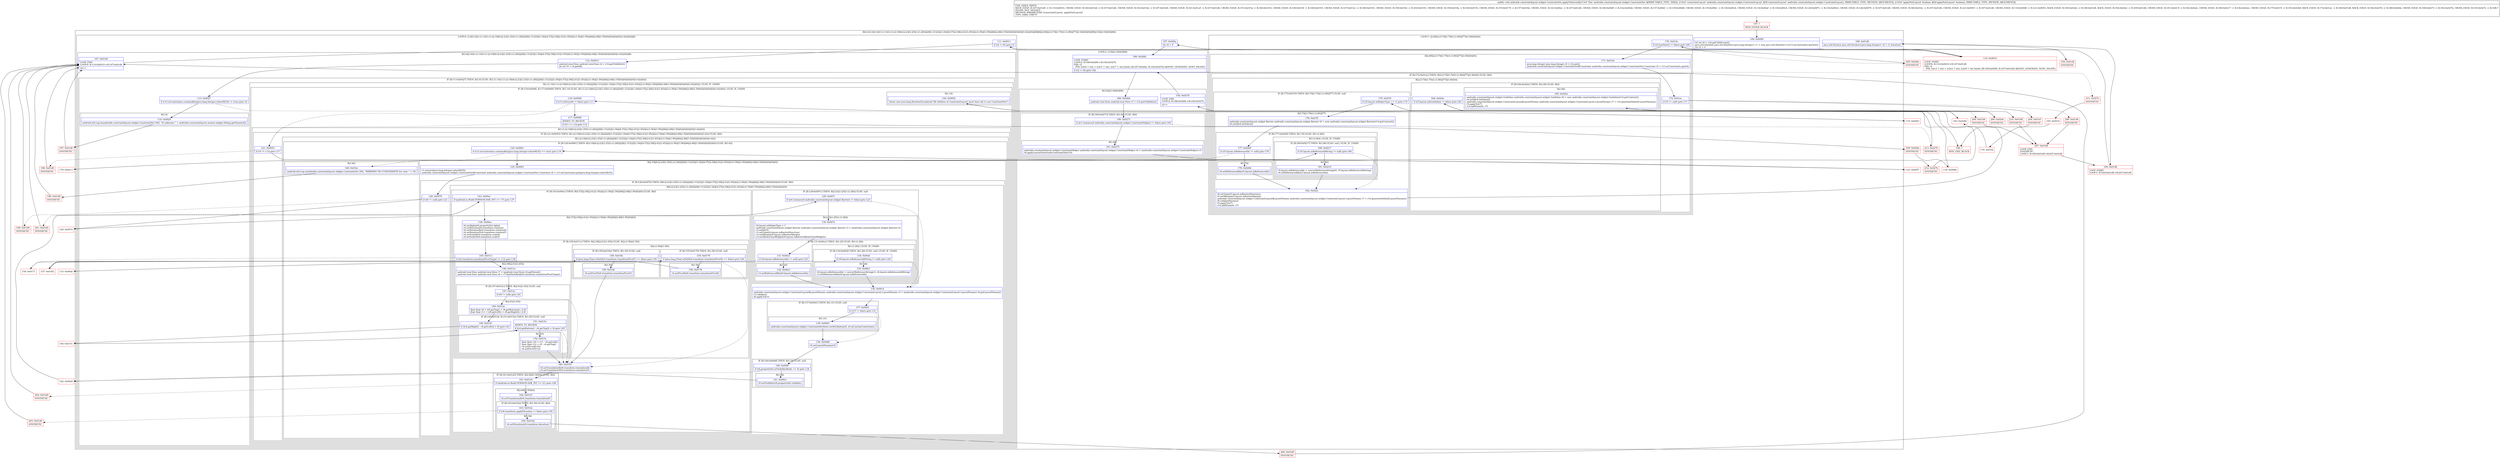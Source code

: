 digraph "CFG forandroidx.constraintlayout.widget.ConstraintSet.applyToInternal(Landroidx\/constraintlayout\/widget\/ConstraintLayout;Z)V" {
subgraph cluster_Region_242492485 {
label = "R(6:1|(3:4|(1:6)(1:(1:14)(1:(1:(2:19|(6:(2:23|(1:25)(1:(1:28)))|29|(1:31)|32|(1:34)|(4:37|(2:39|(2:41|(1:45)))(2:(1:56)|(1:59))|46|(2:48|(1:50)(0))(0))(0))(0))(1:62))(0)))|8)|66|(2:69|(2:(3:74|(1:76)(1:(1:80))|77)|(1:84)(0))(0))|90|(3:92|(1:94)(0)|96))";
node [shape=record,color=blue];
Node_109 [shape=record,label="{109\:\ 0x0000|int int r0 = r14.getChildCount()\ljava.util.HashSet java.util.HashSet\<java.lang.Integer\> r1 = new java.util.HashSet\<\>(r13.mConstraints.keySet())\lint r2 = 0\l}"];
subgraph cluster_LoopRegion_172462949 {
label = "LOOP:0: (3:4|(1:6)(1:(1:14)(1:(1:(2:19|(6:(2:23|(1:25)(1:(1:28)))|29|(1:31)|32|(1:34)|(4:37|(2:39|(2:41|(1:45)))(2:(1:56)|(1:59))|46|(2:48|(1:50)(0))(0))(0))(0))(1:62))(0)))|8)";
node [shape=record,color=blue];
Node_111 [shape=record,label="{111\:\ 0x0011|if (r2 \< r0) goto L4\l}"];
subgraph cluster_Region_648577680 {
label = "R(3:4|(1:6)(1:(1:14)(1:(1:(2:19|(6:(2:23|(1:25)(1:(1:28)))|29|(1:31)|32|(1:34)|(4:37|(2:39|(2:41|(1:45)))(2:(1:56)|(1:59))|46|(2:48|(1:50)(0))(0))(0))(0))(1:62))(0)))|8)";
node [shape=record,color=blue];
Node_112 [shape=record,label="{112\:\ 0x0013|android.view.View android.view.View r4 = r14.getChildAt(r2)\lint int r5 = r4.getId()\l}"];
subgraph cluster_IfRegion_689488829 {
label = "IF [B:113:0x0027] THEN: R(1:6) ELSE: R(1:(1:14)(1:(1:(2:19|(6:(2:23|(1:25)(1:(1:28)))|29|(1:31)|32|(1:34)|(4:37|(2:39|(2:41|(1:45)))(2:(1:56)|(1:59))|46|(2:48|(1:50)(0))(0))(0))(0))(1:62))(0)))";
node [shape=record,color=blue];
Node_113 [shape=record,label="{113\:\ 0x0027|if (r13.mConstraints.containsKey(java.lang.Integer.valueOf(r5)) != true) goto L6\l}"];
subgraph cluster_Region_1996837485 {
label = "R(1:6)";
node [shape=record,color=blue];
Node_114 [shape=record,label="{114\:\ 0x0029|android.util.Log.w(androidx.constraintlayout.widget.ConstraintSet.TAG, \"id unknown \" + androidx.constraintlayout.motion.widget.Debug.getName(r4))\l}"];
}
subgraph cluster_Region_1096023837 {
label = "R(1:(1:14)(1:(1:(2:19|(6:(2:23|(1:25)(1:(1:28)))|29|(1:31)|32|(1:34)|(4:37|(2:39|(2:41|(1:45)))(2:(1:56)|(1:59))|46|(2:48|(1:50)(0))(0))(0))(0))(1:62))(0))) | ELSE_IF_CHAIN\l";
node [shape=record,color=blue];
subgraph cluster_IfRegion_686520864 {
label = "IF [B:116:0x0046, B:117:0x0048] THEN: R(1:14) ELSE: R(1:(1:(2:19|(6:(2:23|(1:25)(1:(1:28)))|29|(1:31)|32|(1:34)|(4:37|(2:39|(2:41|(1:45)))(2:(1:56)|(1:59))|46|(2:48|(1:50)(0))(0))(0))(0))(1:62))(0)) | ELSE_IF_CHAIN\l";
node [shape=record,color=blue];
Node_116 [shape=record,label="{116\:\ 0x0046|if (r13.mForceId != false) goto L11\l}"];
Node_117 [shape=record,label="{117\:\ 0x0048|ADDED_TO_REGION\l|if (r5 == (\-1)) goto L12\l}"];
subgraph cluster_Region_531645846 {
label = "R(1:14)";
node [shape=record,color=blue];
Node_120 [shape=record,label="{120\:\ 0x0052|throw new java.lang.RuntimeException(\"All children of ConstraintLayout must have ids to use ConstraintSet\")\l}"];
}
subgraph cluster_Region_405609793 {
label = "R(1:(1:(2:19|(6:(2:23|(1:25)(1:(1:28)))|29|(1:31)|32|(1:34)|(4:37|(2:39|(2:41|(1:45)))(2:(1:56)|(1:59))|46|(2:48|(1:50)(0))(0))(0))(0))(1:62))(0))";
node [shape=record,color=blue];
subgraph cluster_IfRegion_1449148478 {
label = "IF [B:121:0x0053] THEN: R(1:(2:19|(6:(2:23|(1:25)(1:(1:28)))|29|(1:31)|32|(1:34)|(4:37|(2:39|(2:41|(1:45)))(2:(1:56)|(1:59))|46|(2:48|(1:50)(0))(0))(0))(0))(1:62)) ELSE: R(0)";
node [shape=record,color=blue];
Node_121 [shape=record,label="{121\:\ 0x0053|if (r5 != (\-1)) goto L17\l}"];
subgraph cluster_Region_1025294446 {
label = "R(1:(2:19|(6:(2:23|(1:25)(1:(1:28)))|29|(1:31)|32|(1:34)|(4:37|(2:39|(2:41|(1:45)))(2:(1:56)|(1:59))|46|(2:48|(1:50)(0))(0))(0))(0))(1:62))";
node [shape=record,color=blue];
subgraph cluster_IfRegion_1549895595 {
label = "IF [B:124:0x0061] THEN: R(2:19|(6:(2:23|(1:25)(1:(1:28)))|29|(1:31)|32|(1:34)|(4:37|(2:39|(2:41|(1:45)))(2:(1:56)|(1:59))|46|(2:48|(1:50)(0))(0))(0))(0)) ELSE: R(1:62)";
node [shape=record,color=blue];
Node_124 [shape=record,label="{124\:\ 0x0061|if (r13.mConstraints.containsKey(java.lang.Integer.valueOf(r5)) == true) goto L19\l}"];
subgraph cluster_Region_156359155 {
label = "R(2:19|(6:(2:23|(1:25)(1:(1:28)))|29|(1:31)|32|(1:34)|(4:37|(2:39|(2:41|(1:45)))(2:(1:56)|(1:59))|46|(2:48|(1:50)(0))(0))(0))(0))";
node [shape=record,color=blue];
Node_125 [shape=record,label="{125\:\ 0x0063|r1.remove(java.lang.Integer.valueOf(r5))\landroidx.constraintlayout.widget.ConstraintSet$Constraint androidx.constraintlayout.widget.ConstraintSet.Constraint r6 = r13.mConstraints.get(java.lang.Integer.valueOf(r5))\l}"];
subgraph cluster_IfRegion_1086518426 {
label = "IF [B:126:0x0076] THEN: R(6:(2:23|(1:25)(1:(1:28)))|29|(1:31)|32|(1:34)|(4:37|(2:39|(2:41|(1:45)))(2:(1:56)|(1:59))|46|(2:48|(1:50)(0))(0))(0)) ELSE: R(0)";
node [shape=record,color=blue];
Node_126 [shape=record,label="{126\:\ 0x0076|if (r6 != null) goto L21\l}"];
subgraph cluster_Region_1886017365 {
label = "R(6:(2:23|(1:25)(1:(1:28)))|29|(1:31)|32|(1:34)|(4:37|(2:39|(2:41|(1:45)))(2:(1:56)|(1:59))|46|(2:48|(1:50)(0))(0))(0))";
node [shape=record,color=blue];
subgraph cluster_IfRegion_881027362 {
label = "IF [B:129:0x007c] THEN: R(2:23|(1:25)(1:(1:28))) ELSE: null";
node [shape=record,color=blue];
Node_129 [shape=record,label="{129\:\ 0x007c|if ((r4 instanceof androidx.constraintlayout.widget.Barrier) != false) goto L23\l}"];
subgraph cluster_Region_696450030 {
label = "R(2:23|(1:25)(1:(1:28)))";
node [shape=record,color=blue];
Node_130 [shape=record,label="{130\:\ 0x007e|r6.layout.mHelperType = 1\landroidx.constraintlayout.widget.Barrier androidx.constraintlayout.widget.Barrier r3 = (androidx.constraintlayout.widget.Barrier) r4\lr3.setId(r5)\lr3.setType(r6.layout.mBarrierDirection)\lr3.setMargin(r6.layout.mBarrierMargin)\lr3.setAllowsGoneWidget(r6.layout.mBarrierAllowsGoneWidgets)\l}"];
subgraph cluster_IfRegion_351743244 {
label = "IF [B:131:0x00a1] THEN: R(1:25) ELSE: R(1:(1:28))";
node [shape=record,color=blue];
Node_131 [shape=record,label="{131\:\ 0x00a1|if (r6.layout.mReferenceIds != null) goto L25\l}"];
subgraph cluster_Region_1148955878 {
label = "R(1:25)";
node [shape=record,color=blue];
Node_132 [shape=record,label="{132\:\ 0x00a3|r3.setReferencedIds(r6.layout.mReferenceIds)\l}"];
}
subgraph cluster_Region_1667853255 {
label = "R(1:(1:28)) | ELSE_IF_CHAIN\l";
node [shape=record,color=blue];
subgraph cluster_IfRegion_705401058 {
label = "IF [B:134:0x00af] THEN: R(1:28) ELSE: null | ELSE_IF_CHAIN\l";
node [shape=record,color=blue];
Node_134 [shape=record,label="{134\:\ 0x00af|if (r6.layout.mReferenceIdString != null) goto L28\l}"];
subgraph cluster_Region_2101004061 {
label = "R(1:28)";
node [shape=record,color=blue];
Node_135 [shape=record,label="{135\:\ 0x00b1|r6.layout.mReferenceIds = convertReferenceString(r3, r6.layout.mReferenceIdString)\lr3.setReferencedIds(r6.layout.mReferenceIds)\l}"];
}
}
}
}
}
}
Node_136 [shape=record,label="{136\:\ 0x00c4|androidx.constraintlayout.widget.ConstraintLayout$LayoutParams androidx.constraintlayout.widget.ConstraintLayout.LayoutParams r3 = (androidx.constraintlayout.widget.ConstraintLayout.LayoutParams) r4.getLayoutParams()\lr3.validate()\lr6.applyTo(r3)\l}"];
subgraph cluster_IfRegion_2120748745 {
label = "IF [B:137:0x00d1] THEN: R(1:31) ELSE: null";
node [shape=record,color=blue];
Node_137 [shape=record,label="{137\:\ 0x00d1|if (r15 != false) goto L31\l}"];
subgraph cluster_Region_757196047 {
label = "R(1:31)";
node [shape=record,color=blue];
Node_138 [shape=record,label="{138\:\ 0x00d3|androidx.constraintlayout.widget.ConstraintAttribute.setAttributes(r4, r6.mCustomConstraints)\l}"];
}
}
Node_139 [shape=record,label="{139\:\ 0x00d8|r4.setLayoutParams(r3)\l}"];
subgraph cluster_IfRegion_1342704379 {
label = "IF [B:140:0x00df] THEN: R(1:34) ELSE: null";
node [shape=record,color=blue];
Node_140 [shape=record,label="{140\:\ 0x00df|if (r6.propertySet.mVisibilityMode == 0) goto L34\l}"];
subgraph cluster_Region_38032368 {
label = "R(1:34)";
node [shape=record,color=blue];
Node_141 [shape=record,label="{141\:\ 0x00e1|r4.setVisibility(r6.propertySet.visibility)\l}"];
}
}
subgraph cluster_IfRegion_241156944 {
label = "IF [B:143:0x00ec] THEN: R(4:37|(2:39|(2:41|(1:45)))(2:(1:56)|(1:59))|46|(2:48|(1:50)(0))(0)) ELSE: R(0)";
node [shape=record,color=blue];
Node_143 [shape=record,label="{143\:\ 0x00ec|if (android.os.Build.VERSION.SDK_INT \>= 17) goto L37\l}"];
subgraph cluster_Region_1017615837 {
label = "R(4:37|(2:39|(2:41|(1:45)))(2:(1:56)|(1:59))|46|(2:48|(1:50)(0))(0))";
node [shape=record,color=blue];
Node_144 [shape=record,label="{144\:\ 0x00ee|r4.setAlpha(r6.propertySet.alpha)\lr4.setRotation(r6.transform.rotation)\lr4.setRotationX(r6.transform.rotationX)\lr4.setRotationY(r6.transform.rotationY)\lr4.setScaleX(r6.transform.scaleX)\lr4.setScaleY(r6.transform.scaleY)\l}"];
subgraph cluster_IfRegion_1225621632 {
label = "IF [B:145:0x011c] THEN: R(2:39|(2:41|(1:45))) ELSE: R(2:(1:56)|(1:59))";
node [shape=record,color=blue];
Node_145 [shape=record,label="{145\:\ 0x011c|if (r6.transform.transformPivotTarget != (\-1)) goto L39\l}"];
subgraph cluster_Region_517324259 {
label = "R(2:39|(2:41|(1:45)))";
node [shape=record,color=blue];
Node_146 [shape=record,label="{146\:\ 0x011e|android.view.View android.view.View r7 = (android.view.View) r4.getParent()\landroid.view.View android.view.View r8 = r7.findViewById(r6.transform.transformPivotTarget)\l}"];
subgraph cluster_IfRegion_557693247 {
label = "IF [B:147:0x012c] THEN: R(2:41|(1:45)) ELSE: null";
node [shape=record,color=blue];
Node_147 [shape=record,label="{147\:\ 0x012c|if (r8 != null) goto L41\l}"];
subgraph cluster_Region_577202502 {
label = "R(2:41|(1:45))";
node [shape=record,color=blue];
Node_148 [shape=record,label="{148\:\ 0x012e|float float r9 = (r8.getTop() + r8.getBottom()) \/ 2.0f\lfloat float r11 = (r8.getLeft() + r8.getRight()) \/ 2.0f\l}"];
subgraph cluster_IfRegion_1023294123 {
label = "IF [B:149:0x014f, B:151:0x015a] THEN: R(1:45) ELSE: null";
node [shape=record,color=blue];
Node_149 [shape=record,label="{149\:\ 0x014f|if ((r4.getRight() \- r4.getLeft()) \> 0) goto L43\l}"];
Node_151 [shape=record,label="{151\:\ 0x015a|ADDED_TO_REGION\l|if ((r4.getBottom() \- r4.getTop()) \> 0) goto L45\l}"];
subgraph cluster_Region_478487831 {
label = "R(1:45)";
node [shape=record,color=blue];
Node_152 [shape=record,label="{152\:\ 0x015c|float float r10 = r11 \- r4.getLeft()\lfloat float r12 = r9 \- r4.getTop()\lr4.setPivotX(r10)\lr4.setPivotY(r12)\l}"];
}
}
}
}
}
subgraph cluster_Region_1427860805 {
label = "R(2:(1:56)|(1:59))";
node [shape=record,color=blue];
subgraph cluster_IfRegion_1064797635 {
label = "IF [B:155:0x0179] THEN: R(1:56) ELSE: null";
node [shape=record,color=blue];
Node_155 [shape=record,label="{155\:\ 0x0179|if (java.lang.Float.isNaN(r6.transform.transformPivotX) == false) goto L56\l}"];
subgraph cluster_Region_478958119 {
label = "R(1:56)";
node [shape=record,color=blue];
Node_156 [shape=record,label="{156\:\ 0x017b|r4.setPivotX(r6.transform.transformPivotX)\l}"];
}
}
subgraph cluster_IfRegion_341753631 {
label = "IF [B:158:0x018a] THEN: R(1:59) ELSE: null";
node [shape=record,color=blue];
Node_158 [shape=record,label="{158\:\ 0x018a|if (java.lang.Float.isNaN(r6.transform.transformPivotY) == false) goto L59\l}"];
subgraph cluster_Region_797298416 {
label = "R(1:59)";
node [shape=record,color=blue];
Node_159 [shape=record,label="{159\:\ 0x018c|r4.setPivotY(r6.transform.transformPivotY)\l}"];
}
}
}
}
Node_160 [shape=record,label="{160\:\ 0x0193|r4.setTranslationX(r6.transform.translationX)\lr4.setTranslationY(r6.transform.translationY)\l}"];
subgraph cluster_IfRegion_2097415026 {
label = "IF [B:161:0x01a5] THEN: R(2:48|(1:50)(0)) ELSE: R(0)";
node [shape=record,color=blue];
Node_161 [shape=record,label="{161\:\ 0x01a5|if (android.os.Build.VERSION.SDK_INT \>= 21) goto L48\l}"];
subgraph cluster_Region_1659077321 {
label = "R(2:48|(1:50)(0))";
node [shape=record,color=blue];
Node_162 [shape=record,label="{162\:\ 0x01a7|r4.setTranslationZ(r6.transform.translationZ)\l}"];
subgraph cluster_IfRegion_68231357 {
label = "IF [B:163:0x01b2] THEN: R(1:50) ELSE: R(0)";
node [shape=record,color=blue];
Node_163 [shape=record,label="{163\:\ 0x01b2|if (r6.transform.applyElevation != false) goto L50\l}"];
subgraph cluster_Region_1467727391 {
label = "R(1:50)";
node [shape=record,color=blue];
Node_164 [shape=record,label="{164\:\ 0x01b4|r4.setElevation(r6.transform.elevation)\l}"];
}
subgraph cluster_Region_1134842973 {
label = "R(0)";
node [shape=record,color=blue];
}
}
}
subgraph cluster_Region_856771130 {
label = "R(0)";
node [shape=record,color=blue];
}
}
}
subgraph cluster_Region_1039038552 {
label = "R(0)";
node [shape=record,color=blue];
}
}
}
subgraph cluster_Region_1621943044 {
label = "R(0)";
node [shape=record,color=blue];
}
}
}
subgraph cluster_Region_864793265 {
label = "R(1:62)";
node [shape=record,color=blue];
Node_166 [shape=record,label="{166\:\ 0x01bc|android.util.Log.v(androidx.constraintlayout.widget.ConstraintSet.TAG, \"WARNING NO CONSTRAINTS for view \" + r5)\l}"];
}
}
}
subgraph cluster_Region_21710320 {
label = "R(0)";
node [shape=record,color=blue];
}
}
}
}
}
}
Node_167 [shape=record,label="{167\:\ 0x01d0|LOOP_END\lLOOP:0: B:110:0x0010\-\>B:167:0x01d0\l|r2++\l}"];
}
}
Node_168 [shape=record,label="{168\:\ 0x01d4|java.util.Iterator java.util.Iterator\<java.lang.Integer\> r2 = r1.iterator()\l}"];
subgraph cluster_LoopRegion_281211291 {
label = "LOOP:1: (2:69|(2:(3:74|(1:76)(1:(1:80))|77)|(1:84)(0))(0))";
node [shape=record,color=blue];
Node_170 [shape=record,label="{170\:\ 0x01dc|if (r2.hasNext() != false) goto L69\l}"];
subgraph cluster_Region_1228749918 {
label = "R(2:69|(2:(3:74|(1:76)(1:(1:80))|77)|(1:84)(0))(0))";
node [shape=record,color=blue];
Node_171 [shape=record,label="{171\:\ 0x01de|java.lang.Integer java.lang.Integer r4 = r2.next()\landroidx.constraintlayout.widget.ConstraintSet$Constraint androidx.constraintlayout.widget.ConstraintSet.Constraint r5 = r13.mConstraints.get(r4)\l}"];
subgraph cluster_IfRegion_473945910 {
label = "IF [B:172:0x01ec] THEN: R(2:(3:74|(1:76)(1:(1:80))|77)|(1:84)(0)) ELSE: R(0)";
node [shape=record,color=blue];
Node_172 [shape=record,label="{172\:\ 0x01ec|if (r5 != null) goto L71\l}"];
subgraph cluster_Region_951230329 {
label = "R(2:(3:74|(1:76)(1:(1:80))|77)|(1:84)(0))";
node [shape=record,color=blue];
subgraph cluster_IfRegion_784545070 {
label = "IF [B:175:0x01f3] THEN: R(3:74|(1:76)(1:(1:80))|77) ELSE: null";
node [shape=record,color=blue];
Node_175 [shape=record,label="{175\:\ 0x01f3|if (r5.layout.mHelperType == 1) goto L74\l}"];
subgraph cluster_Region_197933396 {
label = "R(3:74|(1:76)(1:(1:80))|77)";
node [shape=record,color=blue];
Node_176 [shape=record,label="{176\:\ 0x01f5|androidx.constraintlayout.widget.Barrier androidx.constraintlayout.widget.Barrier r6 = new androidx.constraintlayout.widget.Barrier(r14.getContext())\lr6.setId(r4.intValue())\l}"];
subgraph cluster_IfRegion_1143979835 {
label = "IF [B:177:0x0209] THEN: R(1:76) ELSE: R(1:(1:80))";
node [shape=record,color=blue];
Node_177 [shape=record,label="{177\:\ 0x0209|if (r5.layout.mReferenceIds != null) goto L76\l}"];
subgraph cluster_Region_501447330 {
label = "R(1:76)";
node [shape=record,color=blue];
Node_178 [shape=record,label="{178\:\ 0x020b|r6.setReferencedIds(r5.layout.mReferenceIds)\l}"];
}
subgraph cluster_Region_1984961679 {
label = "R(1:(1:80)) | ELSE_IF_CHAIN\l";
node [shape=record,color=blue];
subgraph cluster_IfRegion_2131204175 {
label = "IF [B:180:0x0217] THEN: R(1:80) ELSE: null | ELSE_IF_CHAIN\l";
node [shape=record,color=blue];
Node_180 [shape=record,label="{180\:\ 0x0217|if (r5.layout.mReferenceIdString != null) goto L80\l}"];
subgraph cluster_Region_1222293700 {
label = "R(1:80)";
node [shape=record,color=blue];
Node_181 [shape=record,label="{181\:\ 0x0219|r5.layout.mReferenceIds = convertReferenceString(r6, r5.layout.mReferenceIdString)\lr6.setReferencedIds(r5.layout.mReferenceIds)\l}"];
}
}
}
}
Node_182 [shape=record,label="{182\:\ 0x022c|r6.setType(r5.layout.mBarrierDirection)\lr6.setMargin(r5.layout.mBarrierMargin)\landroidx.constraintlayout.widget.ConstraintLayout$LayoutParams androidx.constraintlayout.widget.ConstraintLayout.LayoutParams r7 = r14.generateDefaultLayoutParams()\lr6.validateParams()\lr5.applyTo(r7)\lr14.addView(r6, r7)\l}"];
}
}
subgraph cluster_IfRegion_1899303043 {
label = "IF [B:184:0x024c] THEN: R(1:84) ELSE: R(0)";
node [shape=record,color=blue];
Node_184 [shape=record,label="{184\:\ 0x024c|if (r5.layout.mIsGuideline != false) goto L83\l}"];
subgraph cluster_Region_1649899588 {
label = "R(1:84)";
node [shape=record,color=blue];
Node_185 [shape=record,label="{185\:\ 0x024e|androidx.constraintlayout.widget.Guideline androidx.constraintlayout.widget.Guideline r6 = new androidx.constraintlayout.widget.Guideline(r14.getContext())\lr6.setId(r4.intValue())\landroidx.constraintlayout.widget.ConstraintLayout$LayoutParams androidx.constraintlayout.widget.ConstraintLayout.LayoutParams r7 = r14.generateDefaultLayoutParams()\lr5.applyTo(r7)\lr14.addView(r6, r7)\l}"];
}
subgraph cluster_Region_1902339458 {
label = "R(0)";
node [shape=record,color=blue];
}
}
}
subgraph cluster_Region_710728347 {
label = "R(0)";
node [shape=record,color=blue];
}
}
}
}
Node_187 [shape=record,label="{187\:\ 0x026a|int r2 = 0\l}"];
subgraph cluster_LoopRegion_594495796 {
label = "LOOP:2: (3:92|(1:94)(0)|96)";
node [shape=record,color=blue];
Node_188 [shape=record,label="{188\:\ 0x026b|LOOP_START\lLOOP:2: B:188:0x026b\-\>B:192:0x027b\lPHI: r2 \l  PHI: (r2v6 'i' int) = (r2v5 'i' int), (r2v7 'i' int) binds: [B:187:0x026a, B:192:0x027b] A[DONT_GENERATE, DONT_INLINE]\l|if (r2 \< r0) goto L92\l}"];
subgraph cluster_Region_1311046347 {
label = "R(3:92|(1:94)(0)|96)";
node [shape=record,color=blue];
Node_189 [shape=record,label="{189\:\ 0x026d|android.view.View android.view.View r3 = r14.getChildAt(r2)\l}"];
subgraph cluster_IfRegion_746212765 {
label = "IF [B:190:0x0273] THEN: R(1:94) ELSE: R(0)";
node [shape=record,color=blue];
Node_190 [shape=record,label="{190\:\ 0x0273|if ((r3 instanceof androidx.constraintlayout.widget.ConstraintHelper) != false) goto L94\l}"];
subgraph cluster_Region_724778912 {
label = "R(1:94)";
node [shape=record,color=blue];
Node_191 [shape=record,label="{191\:\ 0x0275|androidx.constraintlayout.widget.ConstraintHelper androidx.constraintlayout.widget.ConstraintHelper r4 = (androidx.constraintlayout.widget.ConstraintHelper) r3\lr4.applyLayoutFeaturesInConstraintSet(r14)\l}"];
}
subgraph cluster_Region_104452606 {
label = "R(0)";
node [shape=record,color=blue];
}
}
Node_192 [shape=record,label="{192\:\ 0x027b|LOOP_END\lLOOP:2: B:188:0x026b\-\>B:192:0x027b\l|r2++\l}"];
}
}
}
Node_107 [shape=record,color=red,label="{107\:\ ?|MTH_ENTER_BLOCK\l}"];
Node_110 [shape=record,color=red,label="{110\:\ 0x0010|LOOP_START\lLOOP:0: B:110:0x0010\-\>B:167:0x01d0\lPHI: r2 \l  PHI: (r2v3 'i' int) = (r2v2 'i' int), (r2v8 'i' int) binds: [B:109:0x0000, B:167:0x01d0] A[DONT_GENERATE, DONT_INLINE]\l}"];
Node_197 [shape=record,color=red,label="{197\:\ 0x01d0|SYNTHETIC\l}"];
Node_115 [shape=record,color=red,label="{115\:\ 0x0043}"];
Node_195 [shape=record,color=red,label="{195\:\ 0x004b|SYNTHETIC\l}"];
Node_119 [shape=record,color=red,label="{119\:\ 0x004b}"];
Node_108 [shape=record,color=red,label="{108\:\ ?|MTH_EXIT_BLOCK\l}"];
Node_123 [shape=record,color=red,label="{123\:\ 0x0057}"];
Node_128 [shape=record,color=red,label="{128\:\ 0x007a}"];
Node_133 [shape=record,color=red,label="{133\:\ 0x00ab}"];
Node_142 [shape=record,color=red,label="{142\:\ 0x00e8}"];
Node_150 [shape=record,color=red,label="{150\:\ 0x0151}"];
Node_200 [shape=record,color=red,label="{200\:\ 0x01d0|SYNTHETIC\l}"];
Node_203 [shape=record,color=red,label="{203\:\ 0x01d0|SYNTHETIC\l}"];
Node_202 [shape=record,color=red,label="{202\:\ 0x01d0|SYNTHETIC\l}"];
Node_154 [shape=record,color=red,label="{154\:\ 0x0171}"];
Node_157 [shape=record,color=red,label="{157\:\ 0x0182}"];
Node_201 [shape=record,color=red,label="{201\:\ 0x01d0|SYNTHETIC\l}"];
Node_199 [shape=record,color=red,label="{199\:\ 0x01d0|SYNTHETIC\l}"];
Node_196 [shape=record,color=red,label="{196\:\ 0x01d0|SYNTHETIC\l}"];
Node_198 [shape=record,color=red,label="{198\:\ 0x01d0|SYNTHETIC\l}"];
Node_194 [shape=record,color=red,label="{194\:\ 0x01d4|SYNTHETIC\l}"];
Node_169 [shape=record,color=red,label="{169\:\ 0x01d8|LOOP_START\lLOOP:1: B:169:0x01d8\-\>B:207:0x01d8\l}"];
Node_204 [shape=record,color=red,label="{204\:\ 0x01ef|SYNTHETIC\l}"];
Node_174 [shape=record,color=red,label="{174\:\ 0x01ef}"];
Node_179 [shape=record,color=red,label="{179\:\ 0x0213}"];
Node_183 [shape=record,color=red,label="{183\:\ 0x0248}"];
Node_206 [shape=record,color=red,label="{206\:\ 0x024e|SYNTHETIC\l}"];
Node_210 [shape=record,color=red,label="{210\:\ 0x01d8|SYNTHETIC\l}"];
Node_207 [shape=record,color=red,label="{207\:\ 0x01d8|LOOP_END\lSYNTHETIC\lLOOP:1: B:169:0x01d8\-\>B:207:0x01d8\l}"];
Node_209 [shape=record,color=red,label="{209\:\ 0x01d8|SYNTHETIC\l}"];
Node_208 [shape=record,color=red,label="{208\:\ 0x01d8|SYNTHETIC\l}"];
Node_205 [shape=record,color=red,label="{205\:\ 0x026a|SYNTHETIC\l}"];
Node_212 [shape=record,color=red,label="{212\:\ 0x027b|SYNTHETIC\l}"];
Node_213 [shape=record,color=red,label="{213\:\ 0x027b|SYNTHETIC\l}"];
Node_211 [shape=record,color=red,label="{211\:\ 0x027e|SYNTHETIC\l}"];
Node_193 [shape=record,color=red,label="{193\:\ 0x027e}"];
MethodNode[shape=record,label="{public void androidx.constraintlayout.widget.ConstraintSet.applyToInternal((r13v0 'this' androidx.constraintlayout.widget.ConstraintSet A[IMMUTABLE_TYPE, THIS]), (r14v0 'constraintLayout' androidx.constraintlayout.widget.ConstraintLayout A[D('constraintLayout' androidx.constraintlayout.widget.ConstraintLayout), IMMUTABLE_TYPE, METHOD_ARGUMENT]), (r15v0 'applyPostLayout' boolean A[D('applyPostLayout' boolean), IMMUTABLE_TYPE, METHOD_ARGUMENT]))  | USE_LINES_HINTS\lBACK_EDGE: B:167:0x01d0 \-\> B:110:0x0010, CROSS_EDGE: B:164:0x01b4 \-\> B:167:0x01d0, CROSS_EDGE: B:163:0x01b2 \-\> B:167:0x01d0, CROSS_EDGE: B:161:0x01a5 \-\> B:167:0x01d0, CROSS_EDGE: B:151:0x015a \-\> B:160:0x0193, CROSS_EDGE: B:149:0x014f \-\> B:160:0x0193, CROSS_EDGE: B:147:0x012c \-\> B:160:0x0193, CROSS_EDGE: B:159:0x018c \-\> B:160:0x0193, CROSS_EDGE: B:158:0x018a \-\> B:160:0x0193, CROSS_EDGE: B:155:0x0179 \-\> B:157:0x0182, CROSS_EDGE: B:143:0x00ec \-\> B:167:0x01d0, CROSS_EDGE: B:140:0x00df \-\> B:142:0x00e8, CROSS_EDGE: B:137:0x00d1 \-\> B:139:0x00d8, CROSS_EDGE: B:135:0x00b1 \-\> B:136:0x00c4, CROSS_EDGE: B:134:0x00af \-\> B:136:0x00c4, CROSS_EDGE: B:129:0x007c \-\> B:136:0x00c4, CROSS_EDGE: B:126:0x0076 \-\> B:167:0x01d0, CROSS_EDGE: B:166:0x01bc \-\> B:167:0x01d0, CROSS_EDGE: B:121:0x0053 \-\> B:167:0x01d0, CROSS_EDGE: B:116:0x0046 \-\> B:121:0x0053, BACK_EDGE: B:185:0x024e \-\> B:169:0x01d8, BACK_EDGE: B:184:0x024c \-\> B:169:0x01d8, CROSS_EDGE: B:181:0x0219 \-\> B:182:0x022c, CROSS_EDGE: B:180:0x0217 \-\> B:182:0x022c, CROSS_EDGE: B:175:0x01f3 \-\> B:183:0x0248, BACK_EDGE: B:172:0x01ec \-\> B:169:0x01d8, BACK_EDGE: B:192:0x027b \-\> B:188:0x026b, CROSS_EDGE: B:190:0x0273 \-\> B:192:0x027b, CROSS_EDGE: B:193:0x027e \-\> B:108:?\lINLINE_NOT_NEEDED\lMETHOD_PARAMETERS: [constraintLayout, applyPostLayout]\lTYPE_VARS: EMPTY\l}"];
MethodNode -> Node_107;Node_109 -> Node_110;
Node_111 -> Node_112;
Node_111 -> Node_194[style=dashed];
Node_112 -> Node_113;
Node_113 -> Node_114;
Node_113 -> Node_115[style=dashed];
Node_114 -> Node_197;
Node_116 -> Node_117;
Node_116 -> Node_121[style=dashed];
Node_117 -> Node_121[style=dashed];
Node_117 -> Node_195;
Node_120 -> Node_108;
Node_121 -> Node_123;
Node_121 -> Node_198[style=dashed];
Node_124 -> Node_125;
Node_124 -> Node_166[style=dashed];
Node_125 -> Node_126;
Node_126 -> Node_128;
Node_126 -> Node_199[style=dashed];
Node_129 -> Node_130;
Node_129 -> Node_136[style=dashed];
Node_130 -> Node_131;
Node_131 -> Node_132;
Node_131 -> Node_133[style=dashed];
Node_132 -> Node_136;
Node_134 -> Node_135;
Node_134 -> Node_136[style=dashed];
Node_135 -> Node_136;
Node_136 -> Node_137;
Node_137 -> Node_138;
Node_137 -> Node_139[style=dashed];
Node_138 -> Node_139;
Node_139 -> Node_140;
Node_140 -> Node_141;
Node_140 -> Node_142[style=dashed];
Node_141 -> Node_142;
Node_143 -> Node_144;
Node_143 -> Node_201[style=dashed];
Node_144 -> Node_145;
Node_145 -> Node_146;
Node_145 -> Node_154[style=dashed];
Node_146 -> Node_147;
Node_147 -> Node_148;
Node_147 -> Node_160[style=dashed];
Node_148 -> Node_149;
Node_149 -> Node_150;
Node_149 -> Node_160[style=dashed];
Node_151 -> Node_152;
Node_151 -> Node_160[style=dashed];
Node_152 -> Node_160;
Node_155 -> Node_156;
Node_155 -> Node_157[style=dashed];
Node_156 -> Node_157;
Node_158 -> Node_159;
Node_158 -> Node_160[style=dashed];
Node_159 -> Node_160;
Node_160 -> Node_161;
Node_161 -> Node_162;
Node_161 -> Node_202[style=dashed];
Node_162 -> Node_163;
Node_163 -> Node_164;
Node_163 -> Node_203[style=dashed];
Node_164 -> Node_200;
Node_166 -> Node_196;
Node_167 -> Node_110;
Node_168 -> Node_169;
Node_170 -> Node_171;
Node_170 -> Node_205[style=dashed];
Node_171 -> Node_172;
Node_172 -> Node_204;
Node_172 -> Node_208[style=dashed];
Node_175 -> Node_176;
Node_175 -> Node_183[style=dashed];
Node_176 -> Node_177;
Node_177 -> Node_178;
Node_177 -> Node_179[style=dashed];
Node_178 -> Node_182;
Node_180 -> Node_181;
Node_180 -> Node_182[style=dashed];
Node_181 -> Node_182;
Node_182 -> Node_183;
Node_184 -> Node_206;
Node_184 -> Node_209[style=dashed];
Node_185 -> Node_210;
Node_187 -> Node_188;
Node_188 -> Node_189;
Node_188 -> Node_211[style=dashed];
Node_189 -> Node_190;
Node_190 -> Node_191;
Node_190 -> Node_213[style=dashed];
Node_191 -> Node_212;
Node_192 -> Node_188;
Node_107 -> Node_109;
Node_110 -> Node_111;
Node_197 -> Node_167;
Node_115 -> Node_116;
Node_195 -> Node_119;
Node_119 -> Node_120;
Node_123 -> Node_124;
Node_128 -> Node_129;
Node_133 -> Node_134;
Node_142 -> Node_143;
Node_150 -> Node_151;
Node_200 -> Node_167;
Node_203 -> Node_167;
Node_202 -> Node_167;
Node_154 -> Node_155;
Node_157 -> Node_158;
Node_201 -> Node_167;
Node_199 -> Node_167;
Node_196 -> Node_167;
Node_198 -> Node_167;
Node_194 -> Node_168;
Node_169 -> Node_170;
Node_204 -> Node_174;
Node_174 -> Node_175;
Node_179 -> Node_180;
Node_183 -> Node_184;
Node_206 -> Node_185;
Node_210 -> Node_207;
Node_207 -> Node_169;
Node_209 -> Node_207;
Node_208 -> Node_207;
Node_205 -> Node_187;
Node_212 -> Node_192;
Node_213 -> Node_192;
Node_211 -> Node_193;
Node_193 -> Node_108;
}

